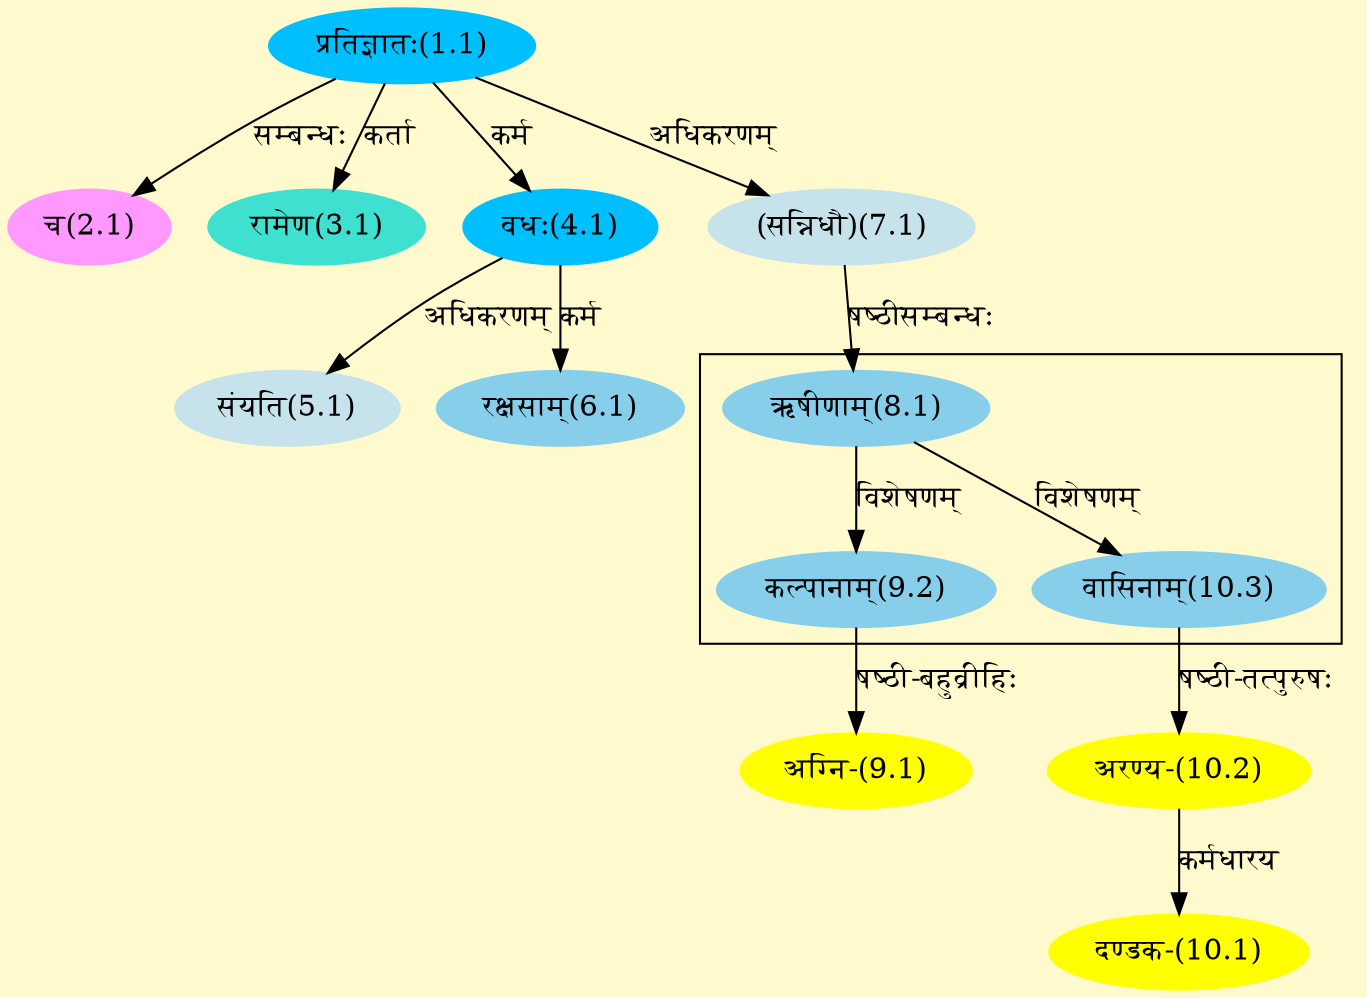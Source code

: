 digraph G{
rankdir=BT;
 compound=true;
 bgcolor="lemonchiffon1";

subgraph cluster_1{
Node9_2 [style=filled, color="#87CEEB" label = "कल्पानाम्(9.2)"]
Node8_1 [style=filled, color="#87CEEB" label = "ऋषीणाम्(8.1)"]
Node10_3 [style=filled, color="#87CEEB" label = "वासिनाम्(10.3)"]

}
Node1_1 [style=filled, color="#00BFFF" label = "प्रतिज्ञातः(1.1)"]
Node [style=filled, color="" label = "()"]
Node2_1 [style=filled, color="#FF99FF" label = "च(2.1)"]
Node3_1 [style=filled, color="#40E0D0" label = "रामेण(3.1)"]
Node4_1 [style=filled, color="#00BFFF" label = "वधः(4.1)"]
Node5_1 [style=filled, color="#C6E2EB" label = "संयति(5.1)"]
Node6_1 [style=filled, color="#87CEEB" label = "रक्षसाम्(6.1)"]
Node7_1 [style=filled, color="#C6E2EB" label = "(सन्निधौ)(7.1)"]
Node8_1 [style=filled, color="#87CEEB" label = "ऋषीणाम्(8.1)"]
Node9_1 [style=filled, color="#FFFF00" label = "अग्नि-(9.1)"]
Node9_2 [style=filled, color="#87CEEB" label = "कल्पानाम्(9.2)"]
Node10_1 [style=filled, color="#FFFF00" label = "दण्डक-(10.1)"]
Node10_2 [style=filled, color="#FFFF00" label = "अरण्य-(10.2)"]
Node10_3 [style=filled, color="#87CEEB" label = "वासिनाम्(10.3)"]
/* Start of Relations section */

Node2_1 -> Node1_1 [  label="सम्बन्धः"  dir="back" ]
Node3_1 -> Node1_1 [  label="कर्ता"  dir="back" ]
Node4_1 -> Node1_1 [  label="कर्म"  dir="back" ]
Node5_1 -> Node4_1 [  label="अधिकरणम्"  dir="back" ]
Node6_1 -> Node4_1 [  label="कर्म"  dir="back" ]
Node7_1 -> Node1_1 [  label="अधिकरणम्"  dir="back" ]
Node8_1 -> Node7_1 [  label="षष्ठीसम्बन्धः"  dir="back" ]
Node9_1 -> Node9_2 [  label="षष्ठी-बहुव्रीहिः"  dir="back" ]
Node9_2 -> Node8_1 [  label="विशेषणम्"  dir="back" ]
Node10_1 -> Node10_2 [  label="कर्मधारय"  dir="back" ]
Node10_2 -> Node10_3 [  label="षष्ठी-तत्पुरुषः"  dir="back" ]
Node10_3 -> Node8_1 [  label="विशेषणम्"  dir="back" ]
}
